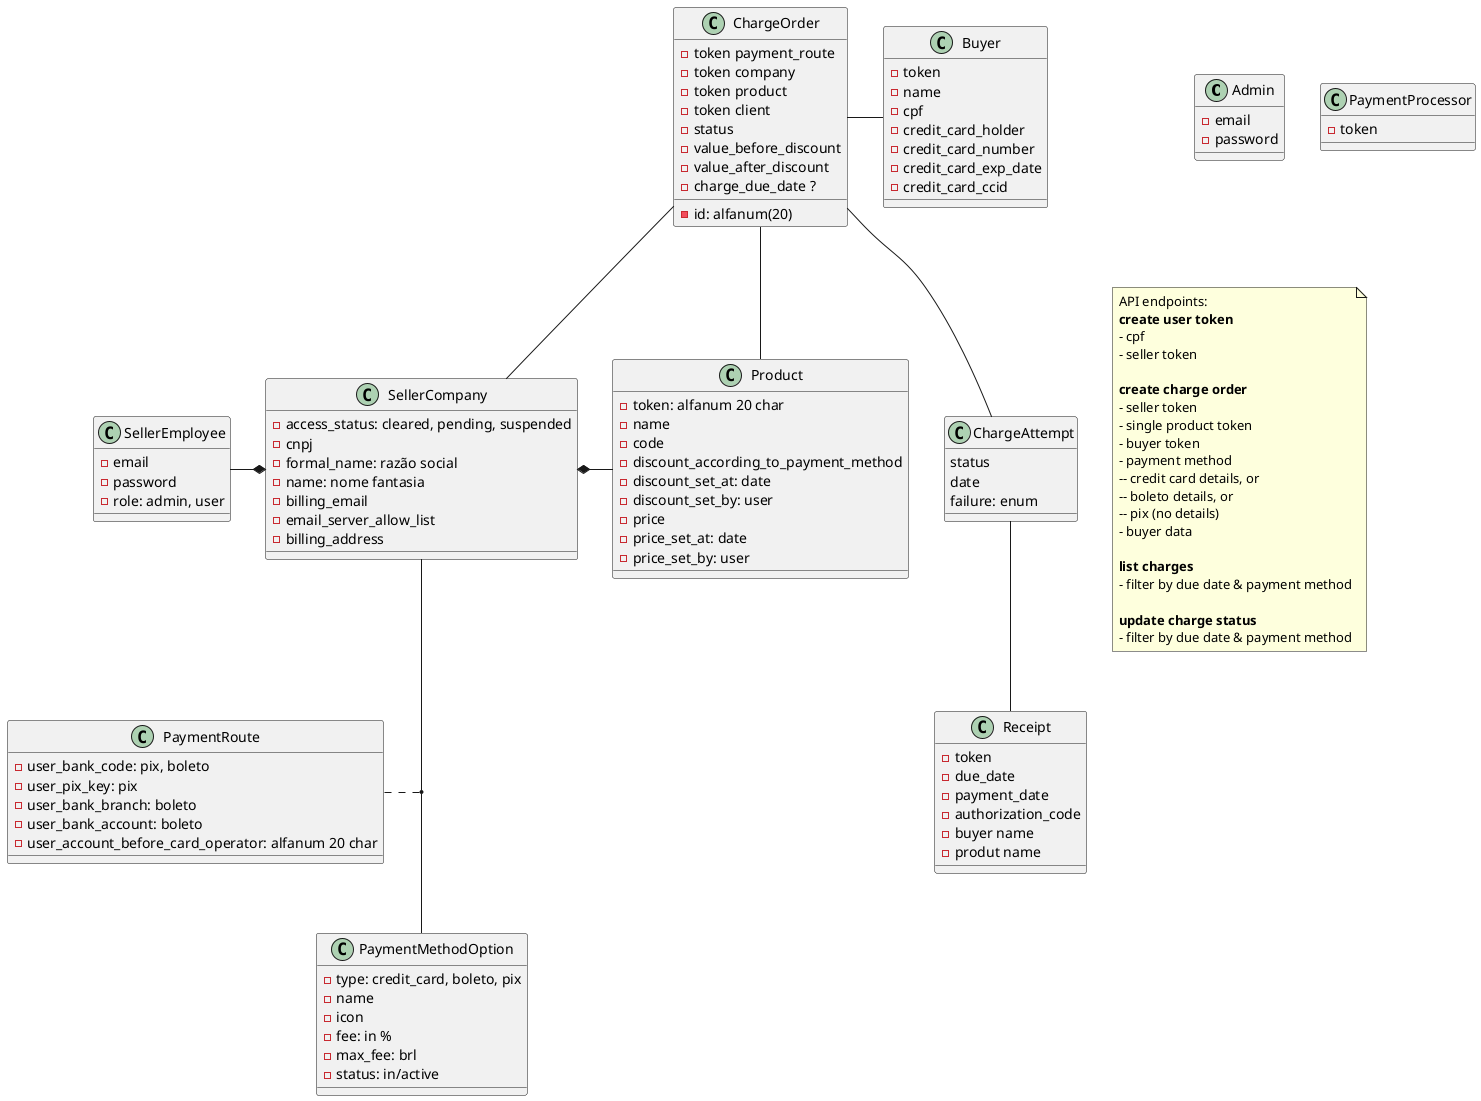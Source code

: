 ' option + D to preview

@startuml "PayNow"

class Admin {
  -email
  -password
  'can ask for sellerCo suspention, that has to be approved by another admin
}

class Buyer {
  -token 
  'generated on account creation
  -name
  -cpf
  -credit_card_holder
  -credit_card_number
  -credit_card_exp_date
  -credit_card_ccid
  'one token per person, regardless of how many 
}

class ChargeAttempt {
  status
  date
  failure: enum
  'enum: code returned by cc operator
}

class ChargeOrder {
  -id: alfanum(20)
  -token payment_route
  ' if CC, its details
  ' else, boleto/pix data (is that the payment method token?)
  -token company
  -token product
  -token client
  -status
  'status: pending (default), approved, rejected
  -value_before_discount
  -value_after_discount
  -charge_due_date ?
}

class Receipt {
  - token
  - due_date
  - payment_date
  - authorization_code
  'optional, according to me:
  - buyer name
  - produt name
}

class PaymentMethodOption {
  -type: credit_card, boleto, pix
  -name
  -icon
  -fee: in %
  -max_fee: brl
  -status: in/active
}

class PaymentRoute {
  -user_bank_code: pix, boleto
  -user_pix_key: pix
  -user_bank_branch: boleto
  -user_bank_account: boleto
  -user_account_before_card_operator: alfanum 20 char
}

class PaymentProcessor {
  -token
}

class Product {
  -token: alfanum 20 char
  -name
  -code
  -discount_according_to_payment_method
  -discount_set_at: date
  -discount_set_by: user
  -price 
  -price_set_at: date
  -price_set_by: user
}

class SellerCompany {
  -access_status: cleared, pending, suspended
  -cnpj
  -formal_name: razão social
  -name: nome fantasia
  -billing_email
  -email_server_allow_list
  -billing_address
  ' all fields above required for platform access
}

class SellerEmployee {
  -email
  -password
  - role: admin, user
  ' admin has access to list his company's users, can change status from pending to active to inactive
  ' admin can request token replacement
}

SellerEmployee -* SellerCompany
SellerCompany *- Product
ChargeOrder -- SellerCompany
ChargeOrder -- Product
ChargeOrder - Buyer
ChargeOrder -- ChargeAttempt
ChargeAttempt -- Receipt
PaymentRoute .. (SellerCompany, PaymentMethodOption)

note as N1
  API endpoints:
  <b>create user token</b> 
  - cpf
  - seller token

  <b>create charge order</b> 
  - seller token
  - single product token
  - buyer token
  - payment method
  -- credit card details, or
  -- boleto details, or
  -- pix (no details)
  - buyer data

  <b>list charges</b> 
  - filter by due date & payment method

  <b>update charge status</b> 
  - filter by due date & payment method
end note
@enduml